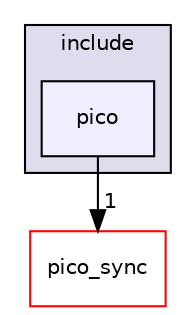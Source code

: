digraph "pico_multicore/include/pico" {
  compound=true
  node [ fontsize="10", fontname="Helvetica"];
  edge [ labelfontsize="10", labelfontname="Helvetica"];
  subgraph clusterdir_9b0518532b2df1183db348eb3c293c62 {
    graph [ bgcolor="#ddddee", pencolor="black", label="include" fontname="Helvetica", fontsize="10", URL="dir_9b0518532b2df1183db348eb3c293c62.html"]
  dir_636bd52466ab041f077cb04588f732e4 [shape=box, label="pico", style="filled", fillcolor="#eeeeff", pencolor="black", URL="dir_636bd52466ab041f077cb04588f732e4.html"];
  }
  dir_80049ec721efe325411d59f8402ca4d2 [shape=box label="pico_sync" fillcolor="white" style="filled" color="red" URL="dir_80049ec721efe325411d59f8402ca4d2.html"];
  dir_636bd52466ab041f077cb04588f732e4->dir_80049ec721efe325411d59f8402ca4d2 [headlabel="1", labeldistance=1.5 headhref="dir_000171_000029.html"];
}
